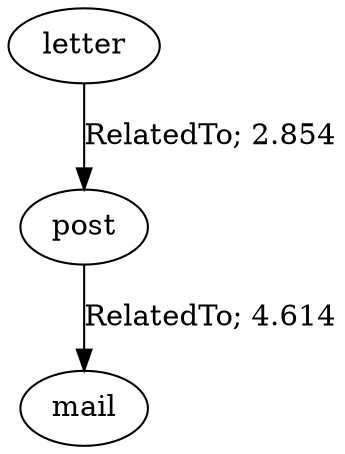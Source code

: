 // The path the concepts from "letter" to "mail".Path Length: 2; Weight Sum: 7.468795698019356; Average Weight: 3.734397849009678
digraph "5_a---letter-mail---PLen2_WSum7.469_WAvg3.734" {
	0 [label=letter]
	1 [label=post]
	2 [label=mail]
	0 -> 1 [label="RelatedTo; 2.854" dir=forward weight=2.854]
	1 -> 2 [label="RelatedTo; 4.614" dir=forward weight=4.614]
}
